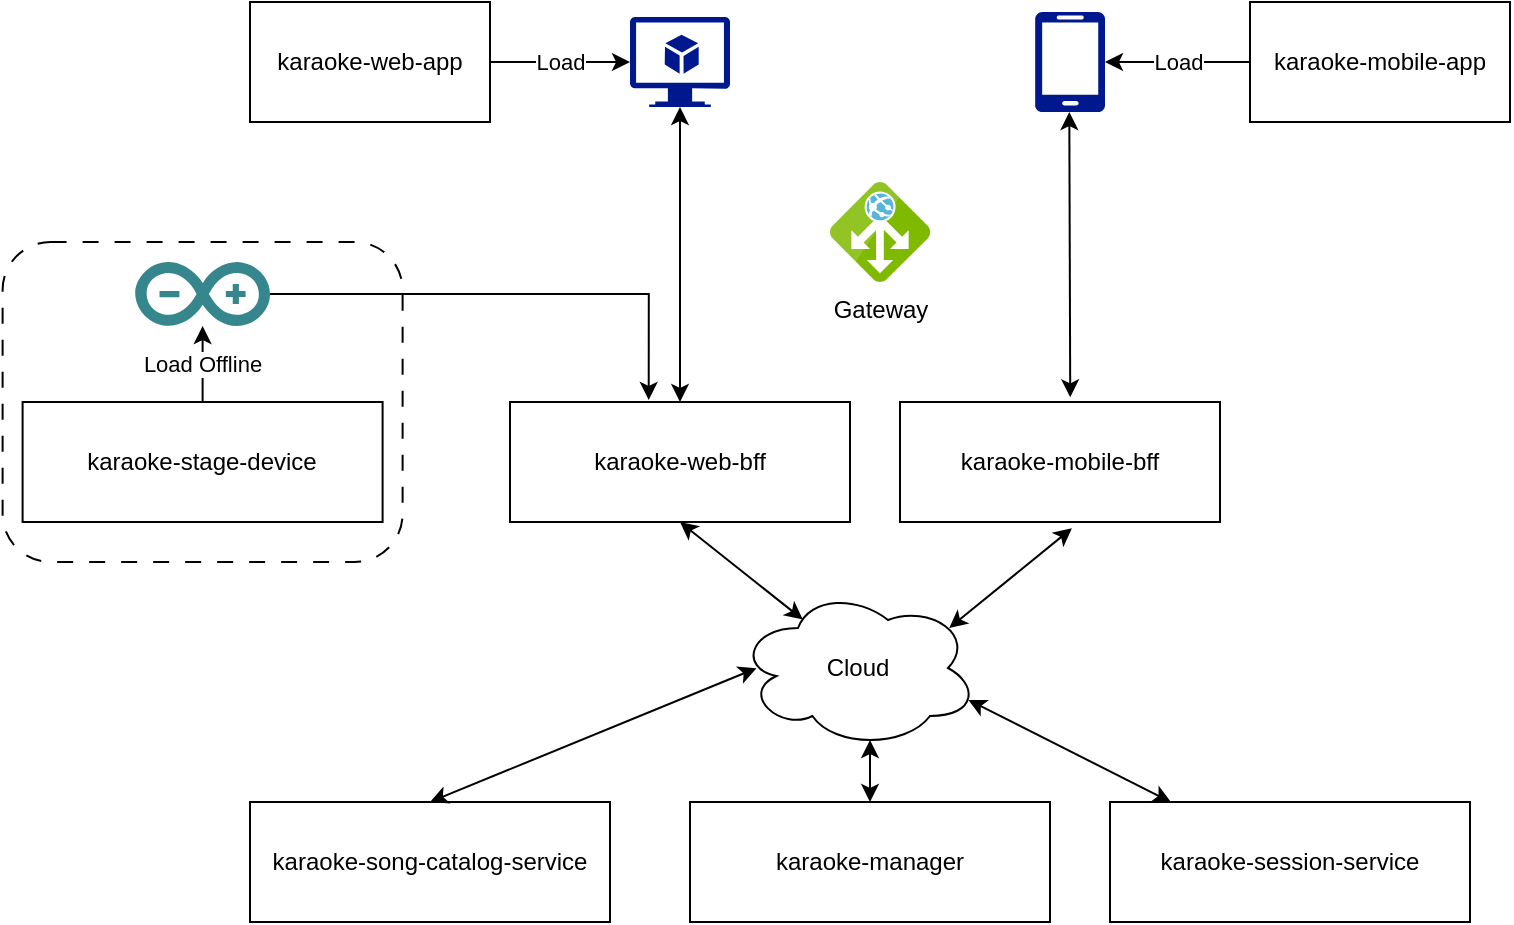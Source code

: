 <mxfile version="27.2.0">
  <diagram name="Página-1" id="JX8rJXF7wh8J5So9Frel">
    <mxGraphModel dx="854" dy="661" grid="1" gridSize="10" guides="1" tooltips="1" connect="1" arrows="1" fold="1" page="1" pageScale="1" pageWidth="827" pageHeight="1169" math="0" shadow="0">
      <root>
        <mxCell id="0" />
        <mxCell id="1" parent="0" />
        <mxCell id="wPOvhjdf6TnlWsHhpMO7-3" value="" style="rounded=1;whiteSpace=wrap;html=1;dashed=1;dashPattern=8 8;" vertex="1" parent="1">
          <mxGeometry x="56.3" y="240" width="200" height="160" as="geometry" />
        </mxCell>
        <mxCell id="a4TKVZqR3TsQB03q37aO-2" value="karaoke-manager" style="rounded=0;whiteSpace=wrap;html=1;" parent="1" vertex="1">
          <mxGeometry x="400" y="520" width="180" height="60" as="geometry" />
        </mxCell>
        <mxCell id="a4TKVZqR3TsQB03q37aO-3" value="karaoke-session-service" style="rounded=0;whiteSpace=wrap;html=1;" parent="1" vertex="1">
          <mxGeometry x="610" y="520" width="180" height="60" as="geometry" />
        </mxCell>
        <mxCell id="a4TKVZqR3TsQB03q37aO-4" value="karaoke-song-catalog-service" style="rounded=0;whiteSpace=wrap;html=1;" parent="1" vertex="1">
          <mxGeometry x="180" y="520" width="180" height="60" as="geometry" />
        </mxCell>
        <mxCell id="a4TKVZqR3TsQB03q37aO-5" value="karaoke-mobile-bff" style="rounded=0;whiteSpace=wrap;html=1;" parent="1" vertex="1">
          <mxGeometry x="505" y="320" width="160" height="60" as="geometry" />
        </mxCell>
        <mxCell id="a4TKVZqR3TsQB03q37aO-6" value="karaoke-web-bff" style="rounded=0;whiteSpace=wrap;html=1;" parent="1" vertex="1">
          <mxGeometry x="310" y="320" width="170" height="60" as="geometry" />
        </mxCell>
        <mxCell id="a4TKVZqR3TsQB03q37aO-7" value="karaoke-web-app" style="rounded=0;whiteSpace=wrap;html=1;" parent="1" vertex="1">
          <mxGeometry x="180" y="120" width="120" height="60" as="geometry" />
        </mxCell>
        <mxCell id="a4TKVZqR3TsQB03q37aO-8" value="karaoke-mobile-app" style="rounded=0;whiteSpace=wrap;html=1;" parent="1" vertex="1">
          <mxGeometry x="680" y="120" width="130" height="60" as="geometry" />
        </mxCell>
        <mxCell id="a4TKVZqR3TsQB03q37aO-12" value="" style="sketch=0;aspect=fixed;pointerEvents=1;shadow=0;dashed=0;html=1;strokeColor=none;labelPosition=center;verticalLabelPosition=bottom;verticalAlign=top;align=center;fillColor=#00188D;shape=mxgraph.azure.mobile" parent="1" vertex="1">
          <mxGeometry x="572.5" y="125" width="35" height="50" as="geometry" />
        </mxCell>
        <mxCell id="a4TKVZqR3TsQB03q37aO-13" value="" style="sketch=0;aspect=fixed;pointerEvents=1;shadow=0;dashed=0;html=1;strokeColor=none;labelPosition=center;verticalLabelPosition=bottom;verticalAlign=top;align=center;fillColor=#00188D;shape=mxgraph.azure.virtual_machine_feature" parent="1" vertex="1">
          <mxGeometry x="370" y="127.5" width="50" height="45" as="geometry" />
        </mxCell>
        <mxCell id="a4TKVZqR3TsQB03q37aO-14" value="" style="endArrow=classic;startArrow=classic;html=1;rounded=0;exitX=0.5;exitY=0;exitDx=0;exitDy=0;entryX=0.5;entryY=1;entryDx=0;entryDy=0;entryPerimeter=0;" parent="1" source="a4TKVZqR3TsQB03q37aO-6" target="a4TKVZqR3TsQB03q37aO-13" edge="1">
          <mxGeometry width="50" height="50" relative="1" as="geometry">
            <mxPoint x="414" y="340" as="sourcePoint" />
            <mxPoint x="464" y="290" as="targetPoint" />
          </mxGeometry>
        </mxCell>
        <mxCell id="a4TKVZqR3TsQB03q37aO-15" value="" style="endArrow=classic;startArrow=classic;html=1;rounded=0;entryX=0.49;entryY=1;entryDx=0;entryDy=0;entryPerimeter=0;exitX=0.532;exitY=-0.039;exitDx=0;exitDy=0;exitPerimeter=0;" parent="1" source="a4TKVZqR3TsQB03q37aO-5" target="a4TKVZqR3TsQB03q37aO-12" edge="1">
          <mxGeometry width="50" height="50" relative="1" as="geometry">
            <mxPoint x="600" y="310" as="sourcePoint" />
            <mxPoint x="589.66" y="243" as="targetPoint" />
          </mxGeometry>
        </mxCell>
        <mxCell id="a4TKVZqR3TsQB03q37aO-16" value="Load" style="endArrow=classic;html=1;rounded=0;exitX=1;exitY=0.5;exitDx=0;exitDy=0;entryX=0;entryY=0.5;entryDx=0;entryDy=0;entryPerimeter=0;" parent="1" source="a4TKVZqR3TsQB03q37aO-7" target="a4TKVZqR3TsQB03q37aO-13" edge="1">
          <mxGeometry width="50" height="50" relative="1" as="geometry">
            <mxPoint x="330" y="160" as="sourcePoint" />
            <mxPoint x="380" y="110" as="targetPoint" />
          </mxGeometry>
        </mxCell>
        <mxCell id="a4TKVZqR3TsQB03q37aO-17" value="Load" style="endArrow=classic;html=1;rounded=0;exitX=0;exitY=0.5;exitDx=0;exitDy=0;entryX=1;entryY=0.5;entryDx=0;entryDy=0;entryPerimeter=0;" parent="1" source="a4TKVZqR3TsQB03q37aO-8" target="a4TKVZqR3TsQB03q37aO-12" edge="1">
          <mxGeometry width="50" height="50" relative="1" as="geometry">
            <mxPoint x="620" y="250" as="sourcePoint" />
            <mxPoint x="620" y="170" as="targetPoint" />
          </mxGeometry>
        </mxCell>
        <mxCell id="a4TKVZqR3TsQB03q37aO-19" value="Cloud" style="ellipse;shape=cloud;whiteSpace=wrap;html=1;" parent="1" vertex="1">
          <mxGeometry x="424" y="413" width="120" height="80" as="geometry" />
        </mxCell>
        <mxCell id="a4TKVZqR3TsQB03q37aO-21" value="" style="endArrow=classic;startArrow=classic;html=1;rounded=0;exitX=0.5;exitY=0;exitDx=0;exitDy=0;entryX=0.077;entryY=0.501;entryDx=0;entryDy=0;entryPerimeter=0;" parent="1" source="a4TKVZqR3TsQB03q37aO-4" target="a4TKVZqR3TsQB03q37aO-19" edge="1">
          <mxGeometry width="50" height="50" relative="1" as="geometry">
            <mxPoint x="290" y="490" as="sourcePoint" />
            <mxPoint x="340" y="440" as="targetPoint" />
          </mxGeometry>
        </mxCell>
        <mxCell id="a4TKVZqR3TsQB03q37aO-22" value="" style="endArrow=classic;startArrow=classic;html=1;rounded=0;exitX=0.5;exitY=0;exitDx=0;exitDy=0;entryX=0.55;entryY=0.95;entryDx=0;entryDy=0;entryPerimeter=0;" parent="1" source="a4TKVZqR3TsQB03q37aO-2" target="a4TKVZqR3TsQB03q37aO-19" edge="1">
          <mxGeometry width="50" height="50" relative="1" as="geometry">
            <mxPoint x="400" y="540" as="sourcePoint" />
            <mxPoint x="569" y="470" as="targetPoint" />
          </mxGeometry>
        </mxCell>
        <mxCell id="a4TKVZqR3TsQB03q37aO-23" value="" style="endArrow=classic;startArrow=classic;html=1;rounded=0;entryX=0.96;entryY=0.7;entryDx=0;entryDy=0;entryPerimeter=0;" parent="1" source="a4TKVZqR3TsQB03q37aO-3" target="a4TKVZqR3TsQB03q37aO-19" edge="1">
          <mxGeometry width="50" height="50" relative="1" as="geometry">
            <mxPoint x="550" y="560" as="sourcePoint" />
            <mxPoint x="719" y="490" as="targetPoint" />
          </mxGeometry>
        </mxCell>
        <mxCell id="a4TKVZqR3TsQB03q37aO-24" value="" style="endArrow=classic;startArrow=classic;html=1;rounded=0;exitX=0.88;exitY=0.25;exitDx=0;exitDy=0;entryX=0.537;entryY=1.053;entryDx=0;entryDy=0;entryPerimeter=0;exitPerimeter=0;" parent="1" source="a4TKVZqR3TsQB03q37aO-19" target="a4TKVZqR3TsQB03q37aO-5" edge="1">
          <mxGeometry width="50" height="50" relative="1" as="geometry">
            <mxPoint x="570" y="500" as="sourcePoint" />
            <mxPoint x="739" y="430" as="targetPoint" />
          </mxGeometry>
        </mxCell>
        <mxCell id="a4TKVZqR3TsQB03q37aO-25" value="" style="endArrow=classic;startArrow=classic;html=1;rounded=0;exitX=0.27;exitY=0.197;exitDx=0;exitDy=0;entryX=0.5;entryY=1;entryDx=0;entryDy=0;exitPerimeter=0;" parent="1" source="a4TKVZqR3TsQB03q37aO-19" target="a4TKVZqR3TsQB03q37aO-6" edge="1">
          <mxGeometry width="50" height="50" relative="1" as="geometry">
            <mxPoint x="690" y="490" as="sourcePoint" />
            <mxPoint x="859" y="420" as="targetPoint" />
          </mxGeometry>
        </mxCell>
        <mxCell id="XcKDZMyEyWDjwfEUV3Ic-2" value="Gateway" style="image;sketch=0;aspect=fixed;html=1;points=[];align=center;fontSize=12;image=img/lib/mscae/Application_Gateway.svg;" parent="1" vertex="1">
          <mxGeometry x="470" y="210" width="50" height="50" as="geometry" />
        </mxCell>
        <mxCell id="wPOvhjdf6TnlWsHhpMO7-1" value="karaoke-stage-device" style="rounded=0;whiteSpace=wrap;html=1;" vertex="1" parent="1">
          <mxGeometry x="66.3" y="320" width="180" height="60" as="geometry" />
        </mxCell>
        <mxCell id="wPOvhjdf6TnlWsHhpMO7-2" value="" style="dashed=0;outlineConnect=0;html=1;align=center;labelPosition=center;verticalLabelPosition=bottom;verticalAlign=top;shape=mxgraph.weblogos.arduino;fillColor=#36868D;strokeColor=none" vertex="1" parent="1">
          <mxGeometry x="122.6" y="250" width="67.4" height="32" as="geometry" />
        </mxCell>
        <mxCell id="wPOvhjdf6TnlWsHhpMO7-5" value="Load Offline" style="endArrow=classic;html=1;rounded=0;exitX=0.5;exitY=0;exitDx=0;exitDy=0;" edge="1" parent="1" source="wPOvhjdf6TnlWsHhpMO7-1" target="wPOvhjdf6TnlWsHhpMO7-2">
          <mxGeometry width="50" height="50" relative="1" as="geometry">
            <mxPoint x="160" y="320" as="sourcePoint" />
            <mxPoint x="210" y="270" as="targetPoint" />
          </mxGeometry>
        </mxCell>
        <mxCell id="wPOvhjdf6TnlWsHhpMO7-6" style="edgeStyle=orthogonalEdgeStyle;rounded=0;orthogonalLoop=1;jettySize=auto;html=1;entryX=0.408;entryY=-0.017;entryDx=0;entryDy=0;entryPerimeter=0;" edge="1" parent="1" source="wPOvhjdf6TnlWsHhpMO7-2" target="a4TKVZqR3TsQB03q37aO-6">
          <mxGeometry relative="1" as="geometry" />
        </mxCell>
      </root>
    </mxGraphModel>
  </diagram>
</mxfile>
